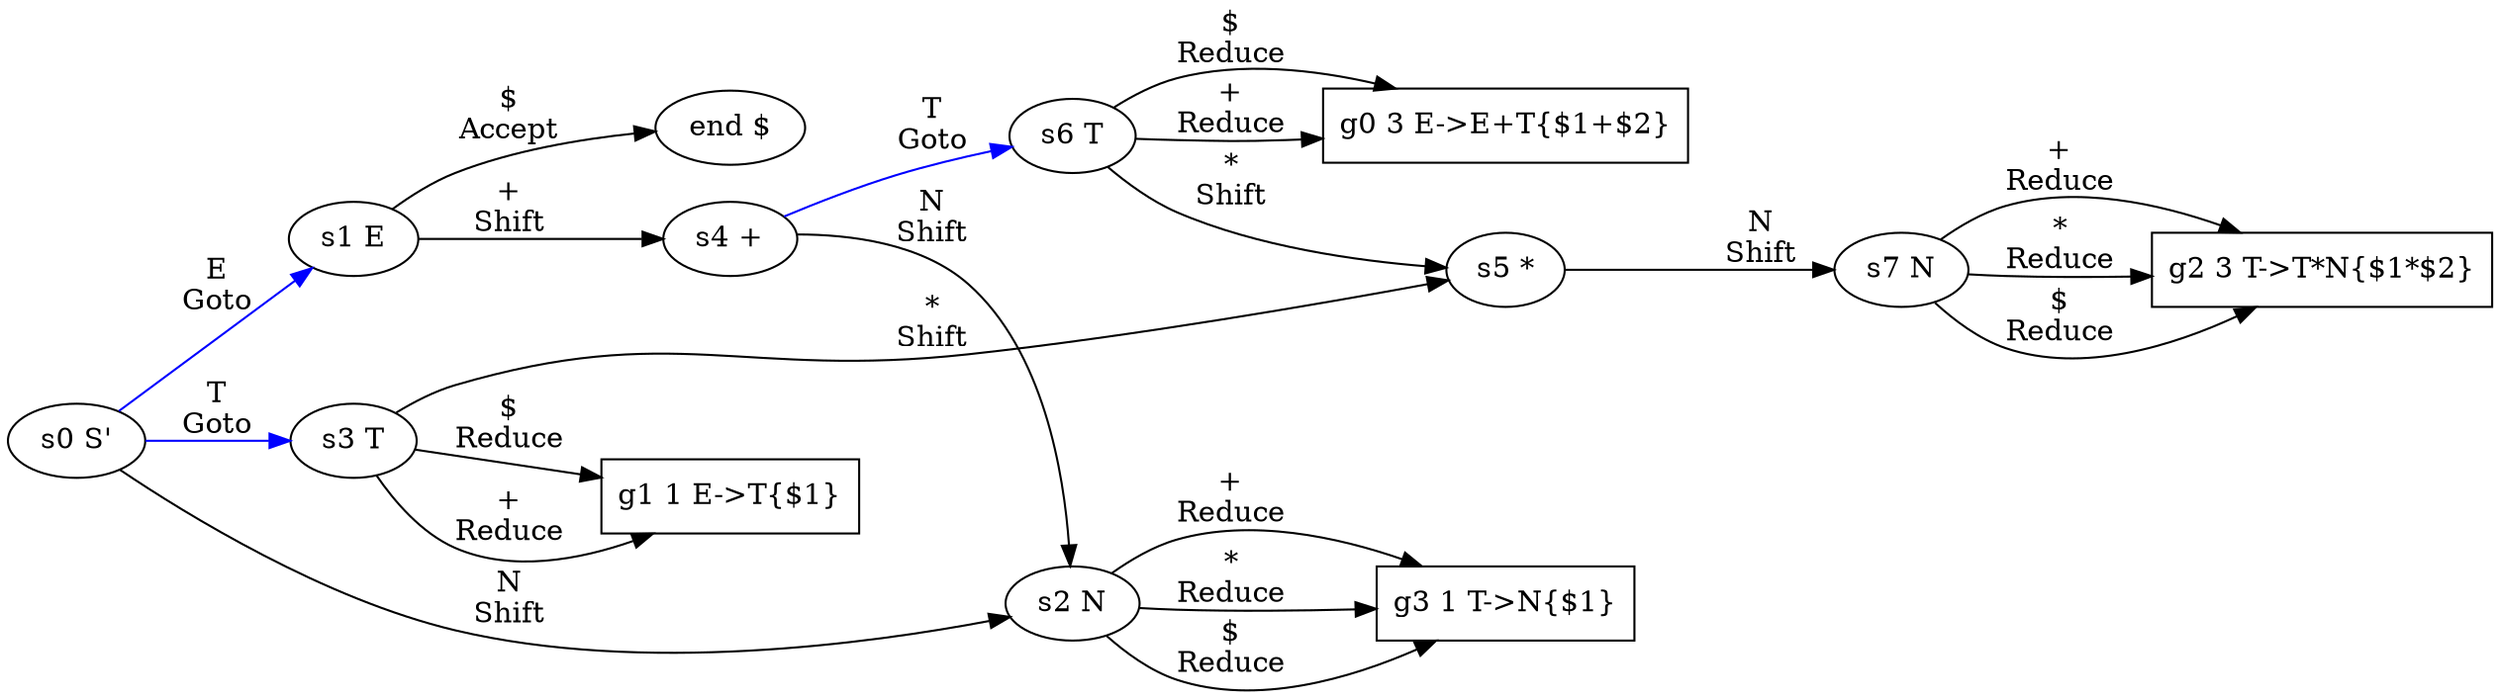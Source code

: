 digraph G{graph [rankdir=LR];
g0[label="g0 3 E->E+T{$1+$2}" shape=box];
g1[label="g1 1 E->T{$1}" shape=box];
g2[label="g2 3 T->T*N{$1*$2}" shape=box];
g3[label="g3 1 T->N{$1}" shape=box];
s0[label="s0 S'"];
s1[label="s1 E"];
s2[label="s2 N"];
s3[label="s3 T"];
s4[label="s4 +"];
s5[label="s5 *"];
s6[label="s6 T"];
s7[label="s7 N"];
end[label="end $"];
s0->s2[label="N
Shift"];
s0->s1[label="E
Goto",color=blue];
s0->s3[label="T
Goto",color=blue];
s1->s4[label="+
Shift"];
s1->end[label="$
Accept"];
s2->g3[label="+
Reduce"];
s2->g3[label="*
Reduce"];
s2->g3[label="$
Reduce"];
s3->g1[label="+
Reduce"];
s3->s5[label="*
Shift"];
s3->g1[label="$
Reduce"];
s4->s2[label="N
Shift"];
s4->s6[label="T
Goto",color=blue];
s5->s7[label="N
Shift"];
s6->g0[label="+
Reduce"];
s6->s5[label="*
Shift"];
s6->g0[label="$
Reduce"];
s7->g2[label="+
Reduce"];
s7->g2[label="*
Reduce"];
s7->g2[label="$
Reduce"];
}
